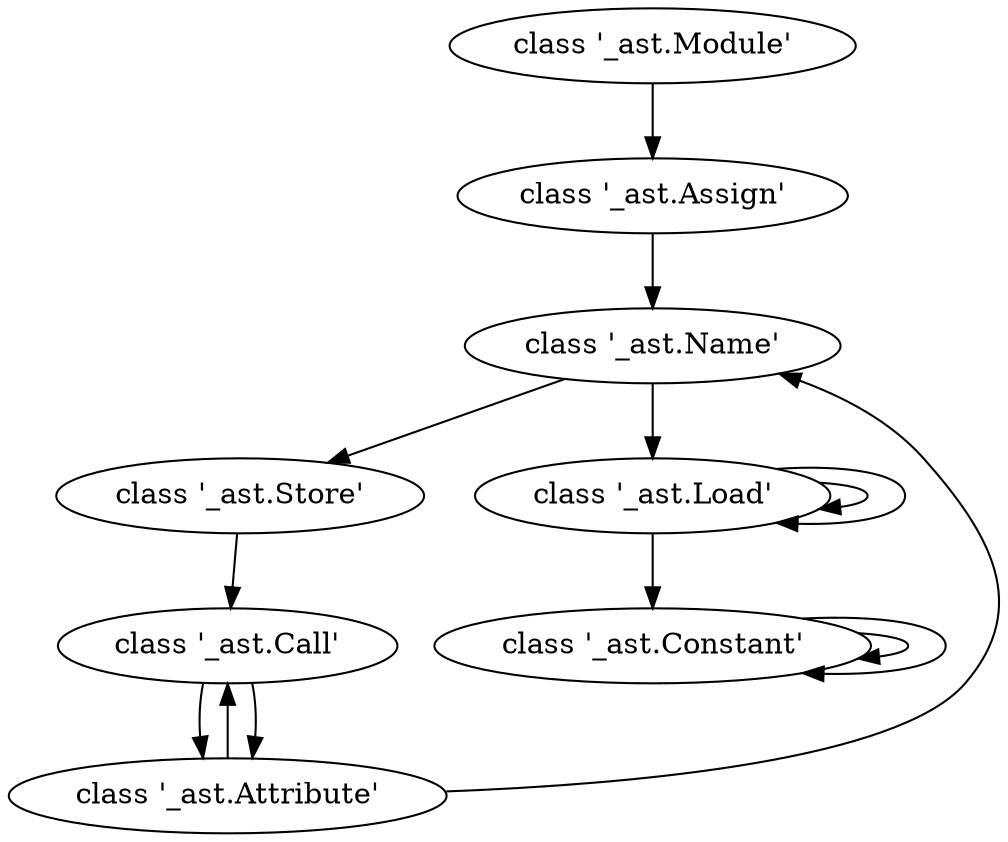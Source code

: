 digraph {
	<class '_ast.Module'>
	<class '_ast.Assign'>
	<class '_ast.Module'> -> <class '_ast.Assign'>
	<class '_ast.Name'>
	<class '_ast.Assign'> -> <class '_ast.Name'>
	<class '_ast.Store'>
	<class '_ast.Name'> -> <class '_ast.Store'>
	<class '_ast.Call'>
	<class '_ast.Store'> -> <class '_ast.Call'>
	<class '_ast.Attribute'>
	<class '_ast.Call'> -> <class '_ast.Attribute'>
	<class '_ast.Call'>
	<class '_ast.Attribute'> -> <class '_ast.Call'>
	<class '_ast.Attribute'>
	<class '_ast.Call'> -> <class '_ast.Attribute'>
	<class '_ast.Name'>
	<class '_ast.Attribute'> -> <class '_ast.Name'>
	<class '_ast.Load'>
	<class '_ast.Name'> -> <class '_ast.Load'>
	<class '_ast.Load'>
	<class '_ast.Load'> -> <class '_ast.Load'>
	<class '_ast.Load'>
	<class '_ast.Load'> -> <class '_ast.Load'>
	<class '_ast.Constant'>
	<class '_ast.Load'> -> <class '_ast.Constant'>
	<class '_ast.Constant'>
	<class '_ast.Constant'> -> <class '_ast.Constant'>
	<class '_ast.Constant'>
	<class '_ast.Constant'> -> <class '_ast.Constant'>
}
